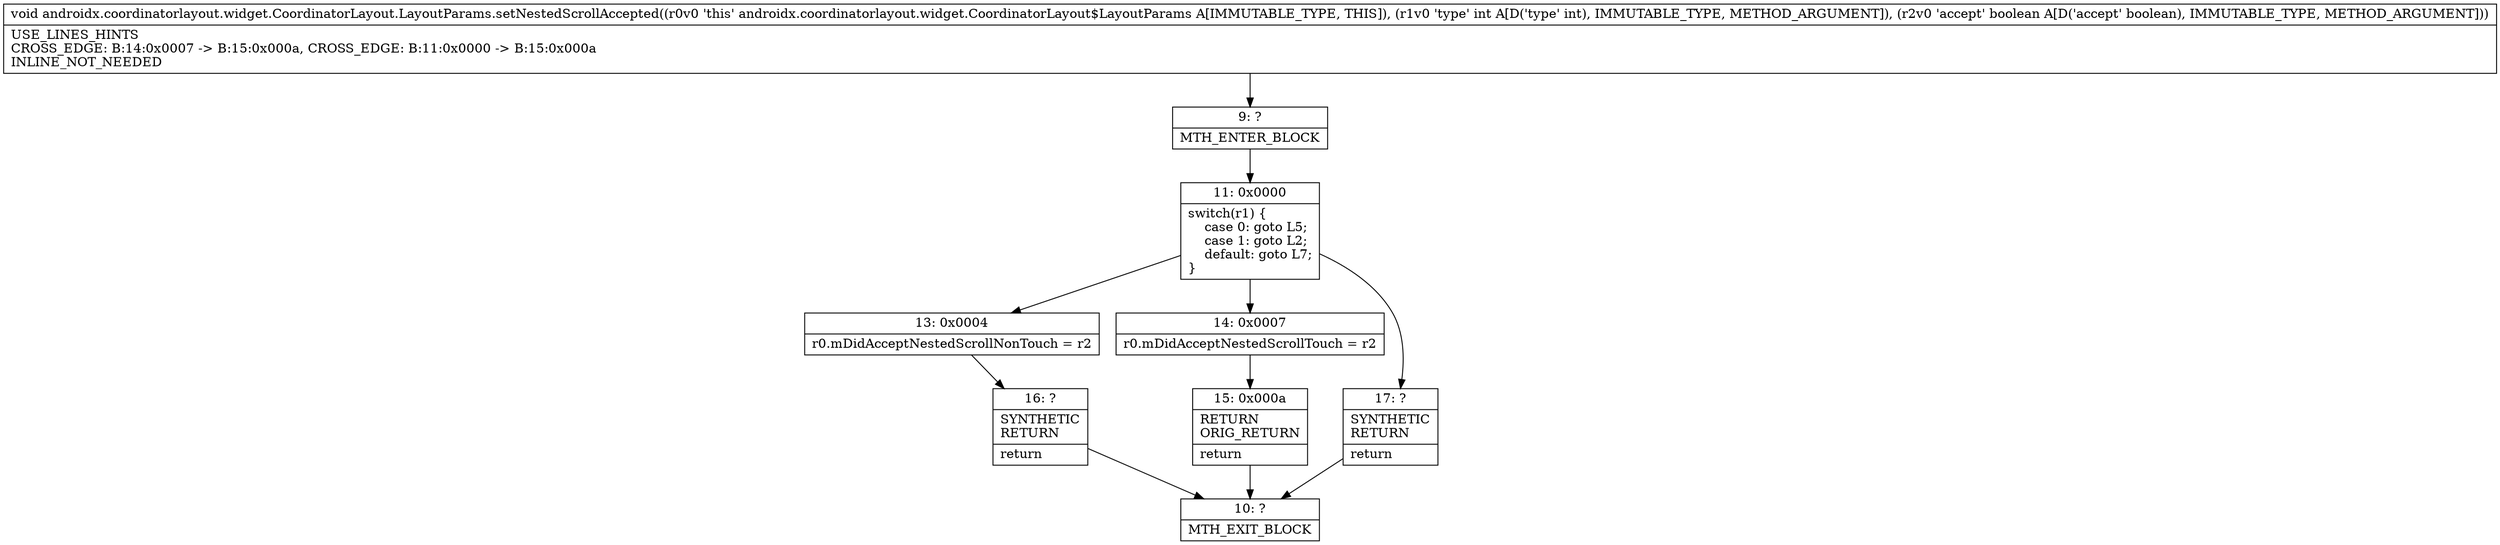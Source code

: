 digraph "CFG forandroidx.coordinatorlayout.widget.CoordinatorLayout.LayoutParams.setNestedScrollAccepted(IZ)V" {
Node_9 [shape=record,label="{9\:\ ?|MTH_ENTER_BLOCK\l}"];
Node_11 [shape=record,label="{11\:\ 0x0000|switch(r1) \{\l    case 0: goto L5;\l    case 1: goto L2;\l    default: goto L7;\l\}\l}"];
Node_13 [shape=record,label="{13\:\ 0x0004|r0.mDidAcceptNestedScrollNonTouch = r2\l}"];
Node_16 [shape=record,label="{16\:\ ?|SYNTHETIC\lRETURN\l|return\l}"];
Node_10 [shape=record,label="{10\:\ ?|MTH_EXIT_BLOCK\l}"];
Node_14 [shape=record,label="{14\:\ 0x0007|r0.mDidAcceptNestedScrollTouch = r2\l}"];
Node_15 [shape=record,label="{15\:\ 0x000a|RETURN\lORIG_RETURN\l|return\l}"];
Node_17 [shape=record,label="{17\:\ ?|SYNTHETIC\lRETURN\l|return\l}"];
MethodNode[shape=record,label="{void androidx.coordinatorlayout.widget.CoordinatorLayout.LayoutParams.setNestedScrollAccepted((r0v0 'this' androidx.coordinatorlayout.widget.CoordinatorLayout$LayoutParams A[IMMUTABLE_TYPE, THIS]), (r1v0 'type' int A[D('type' int), IMMUTABLE_TYPE, METHOD_ARGUMENT]), (r2v0 'accept' boolean A[D('accept' boolean), IMMUTABLE_TYPE, METHOD_ARGUMENT]))  | USE_LINES_HINTS\lCROSS_EDGE: B:14:0x0007 \-\> B:15:0x000a, CROSS_EDGE: B:11:0x0000 \-\> B:15:0x000a\lINLINE_NOT_NEEDED\l}"];
MethodNode -> Node_9;Node_9 -> Node_11;
Node_11 -> Node_13;
Node_11 -> Node_14;
Node_11 -> Node_17;
Node_13 -> Node_16;
Node_16 -> Node_10;
Node_14 -> Node_15;
Node_15 -> Node_10;
Node_17 -> Node_10;
}

